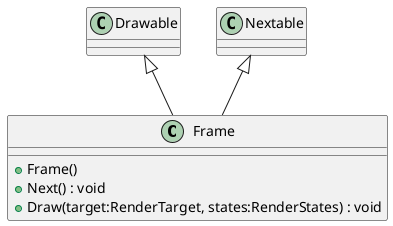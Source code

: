 @startuml
class Frame {
    + Frame()
    + Next() : void
    + Draw(target:RenderTarget, states:RenderStates) : void
}
Drawable <|-- Frame
Nextable <|-- Frame
@enduml
